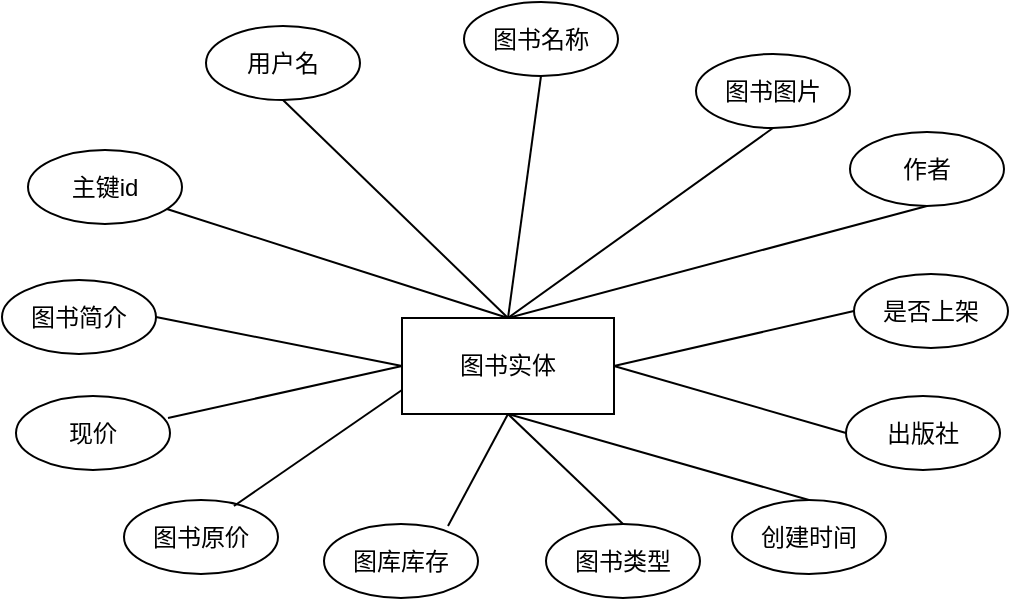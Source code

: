 <mxfile version="26.0.9">
  <diagram name="第 1 页" id="YFK4qGMKnimXJquBmaWa">
    <mxGraphModel dx="880" dy="468" grid="0" gridSize="10" guides="1" tooltips="1" connect="1" arrows="1" fold="1" page="1" pageScale="1" pageWidth="827" pageHeight="1169" math="0" shadow="0">
      <root>
        <mxCell id="0" />
        <mxCell id="1" parent="0" />
        <mxCell id="6d7-l50lQbqHhfTq9di_-1" value="图书实体" style="rounded=0;whiteSpace=wrap;html=1;" vertex="1" parent="1">
          <mxGeometry x="303" y="220" width="106" height="48" as="geometry" />
        </mxCell>
        <mxCell id="6d7-l50lQbqHhfTq9di_-2" style="rounded=0;orthogonalLoop=1;jettySize=auto;html=1;entryX=0.5;entryY=0;entryDx=0;entryDy=0;endArrow=none;startFill=0;" edge="1" parent="1" target="6d7-l50lQbqHhfTq9di_-1">
          <mxGeometry relative="1" as="geometry">
            <mxPoint x="185.471" y="165.49" as="sourcePoint" />
            <mxPoint x="340.99" y="221.024" as="targetPoint" />
          </mxGeometry>
        </mxCell>
        <mxCell id="6d7-l50lQbqHhfTq9di_-3" value="主键id" style="ellipse;whiteSpace=wrap;html=1;" vertex="1" parent="1">
          <mxGeometry x="116" y="136" width="77" height="37" as="geometry" />
        </mxCell>
        <mxCell id="6d7-l50lQbqHhfTq9di_-4" value="图书图片" style="ellipse;whiteSpace=wrap;html=1;" vertex="1" parent="1">
          <mxGeometry x="450" y="88" width="77" height="37" as="geometry" />
        </mxCell>
        <mxCell id="6d7-l50lQbqHhfTq9di_-5" value="图书名称" style="ellipse;whiteSpace=wrap;html=1;" vertex="1" parent="1">
          <mxGeometry x="334" y="62" width="77" height="37" as="geometry" />
        </mxCell>
        <mxCell id="6d7-l50lQbqHhfTq9di_-6" value="作者" style="ellipse;whiteSpace=wrap;html=1;" vertex="1" parent="1">
          <mxGeometry x="527" y="127" width="77" height="37" as="geometry" />
        </mxCell>
        <mxCell id="6d7-l50lQbqHhfTq9di_-7" value="出版社" style="ellipse;whiteSpace=wrap;html=1;" vertex="1" parent="1">
          <mxGeometry x="525" y="259" width="77" height="37" as="geometry" />
        </mxCell>
        <mxCell id="6d7-l50lQbqHhfTq9di_-8" value="图书原价" style="ellipse;whiteSpace=wrap;html=1;" vertex="1" parent="1">
          <mxGeometry x="164" y="311" width="77" height="37" as="geometry" />
        </mxCell>
        <mxCell id="6d7-l50lQbqHhfTq9di_-9" value="图书类型" style="ellipse;whiteSpace=wrap;html=1;" vertex="1" parent="1">
          <mxGeometry x="375" y="323" width="77" height="37" as="geometry" />
        </mxCell>
        <mxCell id="6d7-l50lQbqHhfTq9di_-10" value="图库库存" style="ellipse;whiteSpace=wrap;html=1;" vertex="1" parent="1">
          <mxGeometry x="264" y="323" width="77" height="37" as="geometry" />
        </mxCell>
        <mxCell id="6d7-l50lQbqHhfTq9di_-11" value="现价" style="ellipse;whiteSpace=wrap;html=1;" vertex="1" parent="1">
          <mxGeometry x="110" y="259" width="77" height="37" as="geometry" />
        </mxCell>
        <mxCell id="6d7-l50lQbqHhfTq9di_-12" style="rounded=0;orthogonalLoop=1;jettySize=auto;html=1;endArrow=none;startFill=0;exitX=0.5;exitY=1;exitDx=0;exitDy=0;entryX=0.5;entryY=0;entryDx=0;entryDy=0;" edge="1" parent="1" source="6d7-l50lQbqHhfTq9di_-14" target="6d7-l50lQbqHhfTq9di_-1">
          <mxGeometry relative="1" as="geometry">
            <mxPoint x="328.5" y="116" as="sourcePoint" />
            <mxPoint x="334" y="218" as="targetPoint" />
          </mxGeometry>
        </mxCell>
        <mxCell id="6d7-l50lQbqHhfTq9di_-13" style="rounded=0;orthogonalLoop=1;jettySize=auto;html=1;entryX=0.5;entryY=0;entryDx=0;entryDy=0;endArrow=none;startFill=0;exitX=0.5;exitY=1;exitDx=0;exitDy=0;" edge="1" parent="1" source="6d7-l50lQbqHhfTq9di_-5" target="6d7-l50lQbqHhfTq9di_-1">
          <mxGeometry relative="1" as="geometry">
            <mxPoint x="339" y="136" as="sourcePoint" />
            <mxPoint x="344" y="238" as="targetPoint" />
          </mxGeometry>
        </mxCell>
        <mxCell id="6d7-l50lQbqHhfTq9di_-14" value="用户名" style="ellipse;whiteSpace=wrap;html=1;" vertex="1" parent="1">
          <mxGeometry x="205" y="74" width="77" height="37" as="geometry" />
        </mxCell>
        <mxCell id="6d7-l50lQbqHhfTq9di_-15" style="rounded=0;orthogonalLoop=1;jettySize=auto;html=1;endArrow=none;startFill=0;exitX=0.5;exitY=1;exitDx=0;exitDy=0;entryX=0.5;entryY=0;entryDx=0;entryDy=0;" edge="1" parent="1" source="6d7-l50lQbqHhfTq9di_-4" target="6d7-l50lQbqHhfTq9di_-1">
          <mxGeometry relative="1" as="geometry">
            <mxPoint x="383" y="109" as="sourcePoint" />
            <mxPoint x="351" y="215" as="targetPoint" />
          </mxGeometry>
        </mxCell>
        <mxCell id="6d7-l50lQbqHhfTq9di_-16" style="rounded=0;orthogonalLoop=1;jettySize=auto;html=1;endArrow=none;startFill=0;exitX=0.5;exitY=1;exitDx=0;exitDy=0;entryX=0.5;entryY=0;entryDx=0;entryDy=0;" edge="1" parent="1" source="6d7-l50lQbqHhfTq9di_-6" target="6d7-l50lQbqHhfTq9di_-1">
          <mxGeometry relative="1" as="geometry">
            <mxPoint x="499" y="135" as="sourcePoint" />
            <mxPoint x="361" y="225" as="targetPoint" />
          </mxGeometry>
        </mxCell>
        <mxCell id="6d7-l50lQbqHhfTq9di_-17" style="rounded=0;orthogonalLoop=1;jettySize=auto;html=1;entryX=0;entryY=0.5;entryDx=0;entryDy=0;endArrow=none;startFill=0;exitX=0.987;exitY=0.297;exitDx=0;exitDy=0;exitPerimeter=0;" edge="1" parent="1" target="6d7-l50lQbqHhfTq9di_-1" source="6d7-l50lQbqHhfTq9di_-11">
          <mxGeometry relative="1" as="geometry">
            <mxPoint x="175" y="248" as="sourcePoint" />
            <mxPoint x="350.99" y="231.024" as="targetPoint" />
          </mxGeometry>
        </mxCell>
        <mxCell id="6d7-l50lQbqHhfTq9di_-18" style="rounded=0;orthogonalLoop=1;jettySize=auto;html=1;endArrow=none;startFill=0;exitX=0.714;exitY=0.081;exitDx=0;exitDy=0;exitPerimeter=0;entryX=0;entryY=0.75;entryDx=0;entryDy=0;" edge="1" parent="1" target="6d7-l50lQbqHhfTq9di_-1">
          <mxGeometry relative="1" as="geometry">
            <mxPoint x="218.978" y="313.997" as="sourcePoint" />
            <mxPoint x="300" y="251" as="targetPoint" />
          </mxGeometry>
        </mxCell>
        <mxCell id="6d7-l50lQbqHhfTq9di_-19" style="rounded=0;orthogonalLoop=1;jettySize=auto;html=1;endArrow=none;startFill=0;entryX=0.5;entryY=1;entryDx=0;entryDy=0;" edge="1" parent="1" target="6d7-l50lQbqHhfTq9di_-1">
          <mxGeometry relative="1" as="geometry">
            <mxPoint x="326" y="324" as="sourcePoint" />
            <mxPoint x="348.05" y="272.992" as="targetPoint" />
          </mxGeometry>
        </mxCell>
        <mxCell id="6d7-l50lQbqHhfTq9di_-20" style="rounded=0;orthogonalLoop=1;jettySize=auto;html=1;endArrow=none;startFill=0;entryX=0.5;entryY=1;entryDx=0;entryDy=0;exitX=0.5;exitY=0;exitDx=0;exitDy=0;" edge="1" parent="1" source="6d7-l50lQbqHhfTq9di_-9" target="6d7-l50lQbqHhfTq9di_-1">
          <mxGeometry relative="1" as="geometry">
            <mxPoint x="336" y="334" as="sourcePoint" />
            <mxPoint x="366" y="278" as="targetPoint" />
          </mxGeometry>
        </mxCell>
        <mxCell id="6d7-l50lQbqHhfTq9di_-21" style="rounded=0;orthogonalLoop=1;jettySize=auto;html=1;endArrow=none;startFill=0;entryX=1;entryY=0.5;entryDx=0;entryDy=0;exitX=0;exitY=0.5;exitDx=0;exitDy=0;" edge="1" parent="1" source="6d7-l50lQbqHhfTq9di_-7" target="6d7-l50lQbqHhfTq9di_-1">
          <mxGeometry relative="1" as="geometry">
            <mxPoint x="481" y="325" as="sourcePoint" />
            <mxPoint x="366" y="278" as="targetPoint" />
          </mxGeometry>
        </mxCell>
        <mxCell id="6d7-l50lQbqHhfTq9di_-22" value="是否上架" style="ellipse;whiteSpace=wrap;html=1;" vertex="1" parent="1">
          <mxGeometry x="529" y="198" width="77" height="37" as="geometry" />
        </mxCell>
        <mxCell id="6d7-l50lQbqHhfTq9di_-23" style="rounded=0;orthogonalLoop=1;jettySize=auto;html=1;endArrow=none;startFill=0;entryX=1;entryY=0.5;entryDx=0;entryDy=0;exitX=0;exitY=0.5;exitDx=0;exitDy=0;" edge="1" parent="1" source="6d7-l50lQbqHhfTq9di_-22" target="6d7-l50lQbqHhfTq9di_-1">
          <mxGeometry relative="1" as="geometry">
            <mxPoint x="523" y="297" as="sourcePoint" />
            <mxPoint x="419" y="254" as="targetPoint" />
          </mxGeometry>
        </mxCell>
        <mxCell id="6d7-l50lQbqHhfTq9di_-24" value="图书简介" style="ellipse;whiteSpace=wrap;html=1;" vertex="1" parent="1">
          <mxGeometry x="103" y="201" width="77" height="37" as="geometry" />
        </mxCell>
        <mxCell id="6d7-l50lQbqHhfTq9di_-25" style="rounded=0;orthogonalLoop=1;jettySize=auto;html=1;entryX=0;entryY=0.5;entryDx=0;entryDy=0;endArrow=none;startFill=0;exitX=1;exitY=0.5;exitDx=0;exitDy=0;" edge="1" parent="1" source="6d7-l50lQbqHhfTq9di_-24" target="6d7-l50lQbqHhfTq9di_-1">
          <mxGeometry relative="1" as="geometry">
            <mxPoint x="196" y="280" as="sourcePoint" />
            <mxPoint x="313" y="254" as="targetPoint" />
          </mxGeometry>
        </mxCell>
        <mxCell id="6d7-l50lQbqHhfTq9di_-26" value="创建时间" style="ellipse;whiteSpace=wrap;html=1;" vertex="1" parent="1">
          <mxGeometry x="468" y="311" width="77" height="37" as="geometry" />
        </mxCell>
        <mxCell id="6d7-l50lQbqHhfTq9di_-27" style="rounded=0;orthogonalLoop=1;jettySize=auto;html=1;endArrow=none;startFill=0;entryX=0.5;entryY=1;entryDx=0;entryDy=0;exitX=0.5;exitY=0;exitDx=0;exitDy=0;" edge="1" parent="1" source="6d7-l50lQbqHhfTq9di_-26" target="6d7-l50lQbqHhfTq9di_-1">
          <mxGeometry relative="1" as="geometry">
            <mxPoint x="424" y="333" as="sourcePoint" />
            <mxPoint x="366" y="278" as="targetPoint" />
          </mxGeometry>
        </mxCell>
      </root>
    </mxGraphModel>
  </diagram>
</mxfile>
